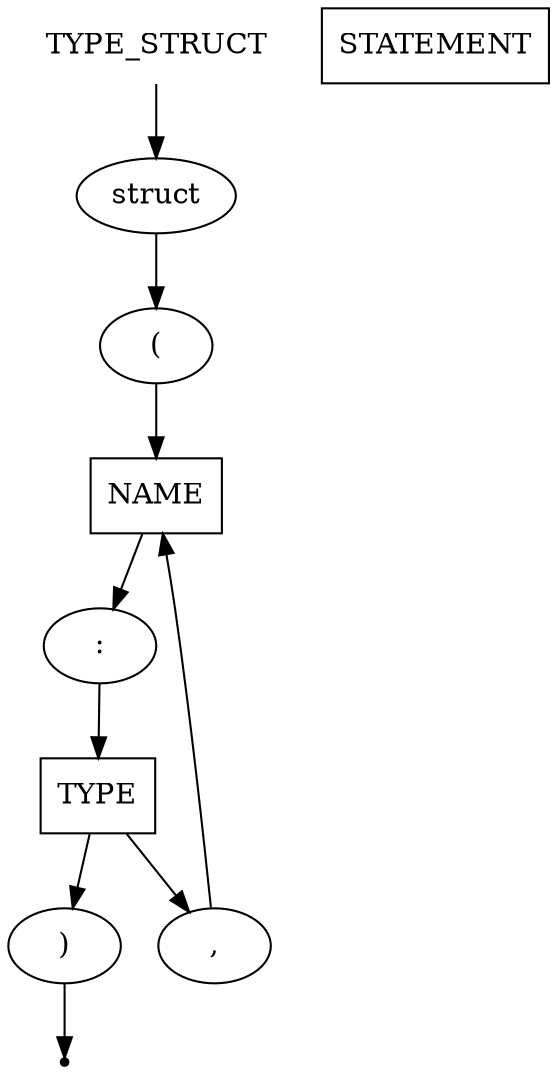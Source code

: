 digraph TYPE_STRUCT{
    start [label=TYPE_STRUCT shape=plaintext]
    struct [label=struct shape=oval]
    open [label="(" shape=oval]
    name [label=NAME shape=box]
    type [label=TYPE shape=box]
    statement [label=STATEMENT shape=box]
    close [label=")" shape=oval]
    comma [label="," shape=oval]
    colon [label=":" shape=oval]
    end [label="" shape=point]

    start -> struct
    struct -> open
    open -> name
    name -> colon
    colon -> type
    type -> comma
    comma -> name
    type -> close
    close -> end
}
